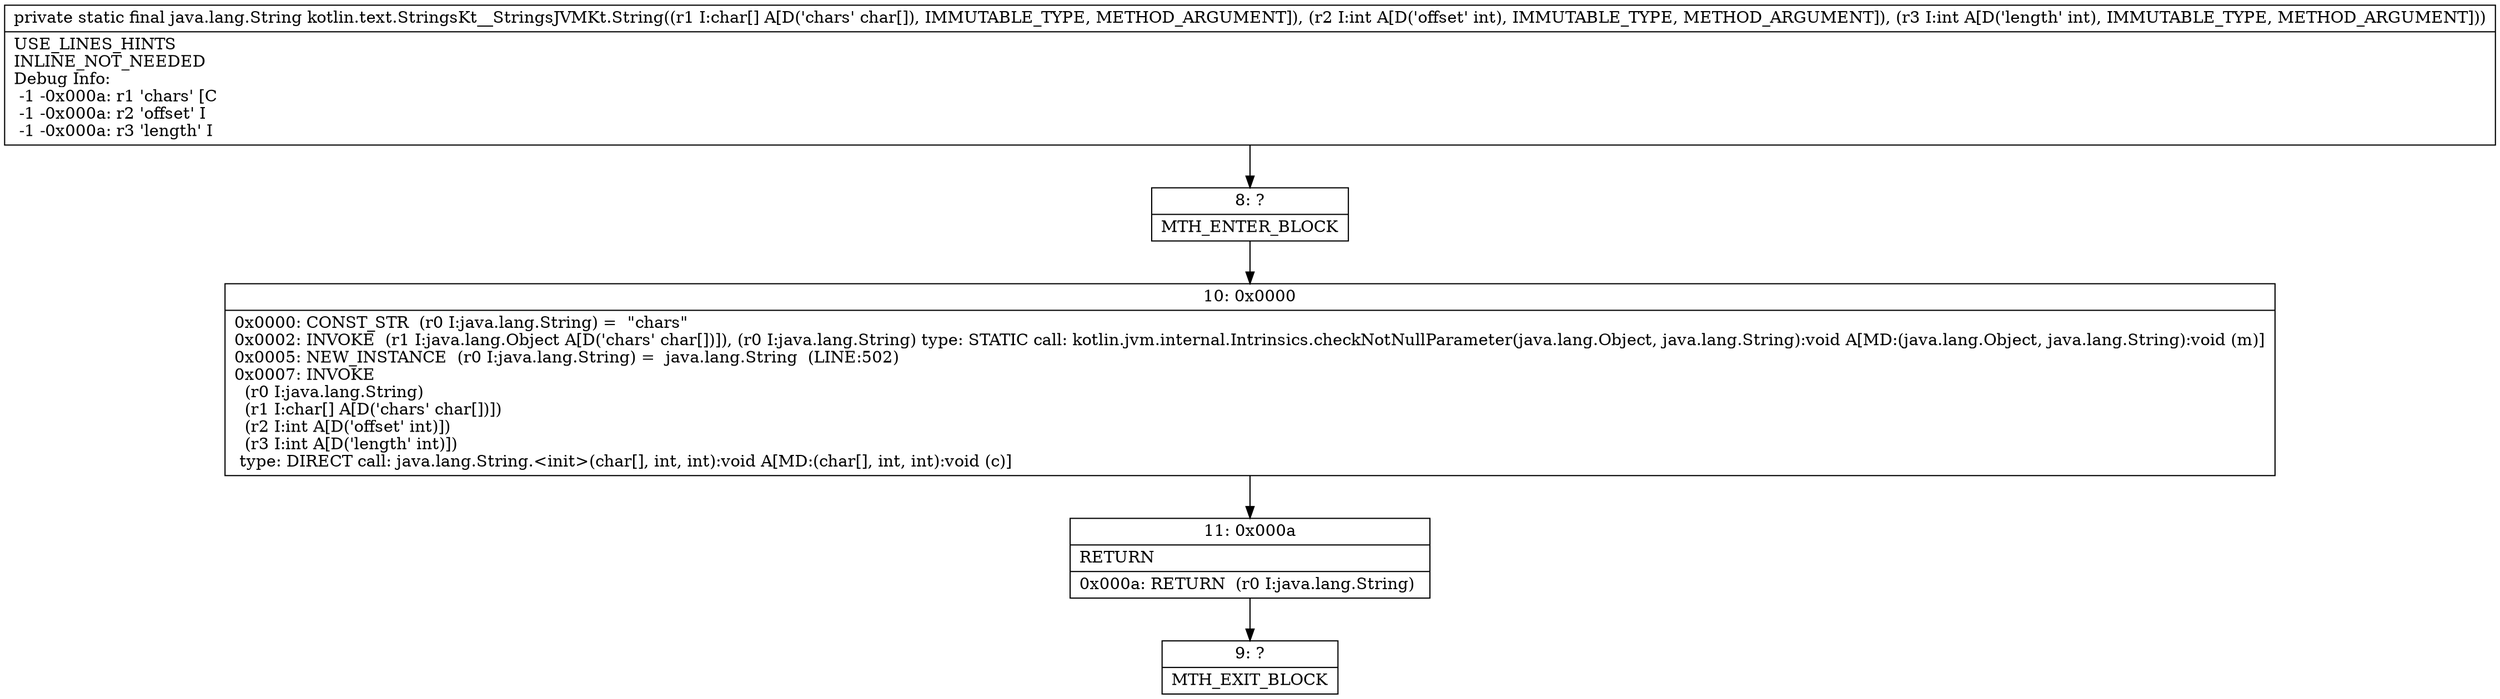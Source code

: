 digraph "CFG forkotlin.text.StringsKt__StringsJVMKt.String([CII)Ljava\/lang\/String;" {
Node_8 [shape=record,label="{8\:\ ?|MTH_ENTER_BLOCK\l}"];
Node_10 [shape=record,label="{10\:\ 0x0000|0x0000: CONST_STR  (r0 I:java.lang.String) =  \"chars\" \l0x0002: INVOKE  (r1 I:java.lang.Object A[D('chars' char[])]), (r0 I:java.lang.String) type: STATIC call: kotlin.jvm.internal.Intrinsics.checkNotNullParameter(java.lang.Object, java.lang.String):void A[MD:(java.lang.Object, java.lang.String):void (m)]\l0x0005: NEW_INSTANCE  (r0 I:java.lang.String) =  java.lang.String  (LINE:502)\l0x0007: INVOKE  \l  (r0 I:java.lang.String)\l  (r1 I:char[] A[D('chars' char[])])\l  (r2 I:int A[D('offset' int)])\l  (r3 I:int A[D('length' int)])\l type: DIRECT call: java.lang.String.\<init\>(char[], int, int):void A[MD:(char[], int, int):void (c)]\l}"];
Node_11 [shape=record,label="{11\:\ 0x000a|RETURN\l|0x000a: RETURN  (r0 I:java.lang.String) \l}"];
Node_9 [shape=record,label="{9\:\ ?|MTH_EXIT_BLOCK\l}"];
MethodNode[shape=record,label="{private static final java.lang.String kotlin.text.StringsKt__StringsJVMKt.String((r1 I:char[] A[D('chars' char[]), IMMUTABLE_TYPE, METHOD_ARGUMENT]), (r2 I:int A[D('offset' int), IMMUTABLE_TYPE, METHOD_ARGUMENT]), (r3 I:int A[D('length' int), IMMUTABLE_TYPE, METHOD_ARGUMENT]))  | USE_LINES_HINTS\lINLINE_NOT_NEEDED\lDebug Info:\l  \-1 \-0x000a: r1 'chars' [C\l  \-1 \-0x000a: r2 'offset' I\l  \-1 \-0x000a: r3 'length' I\l}"];
MethodNode -> Node_8;Node_8 -> Node_10;
Node_10 -> Node_11;
Node_11 -> Node_9;
}

